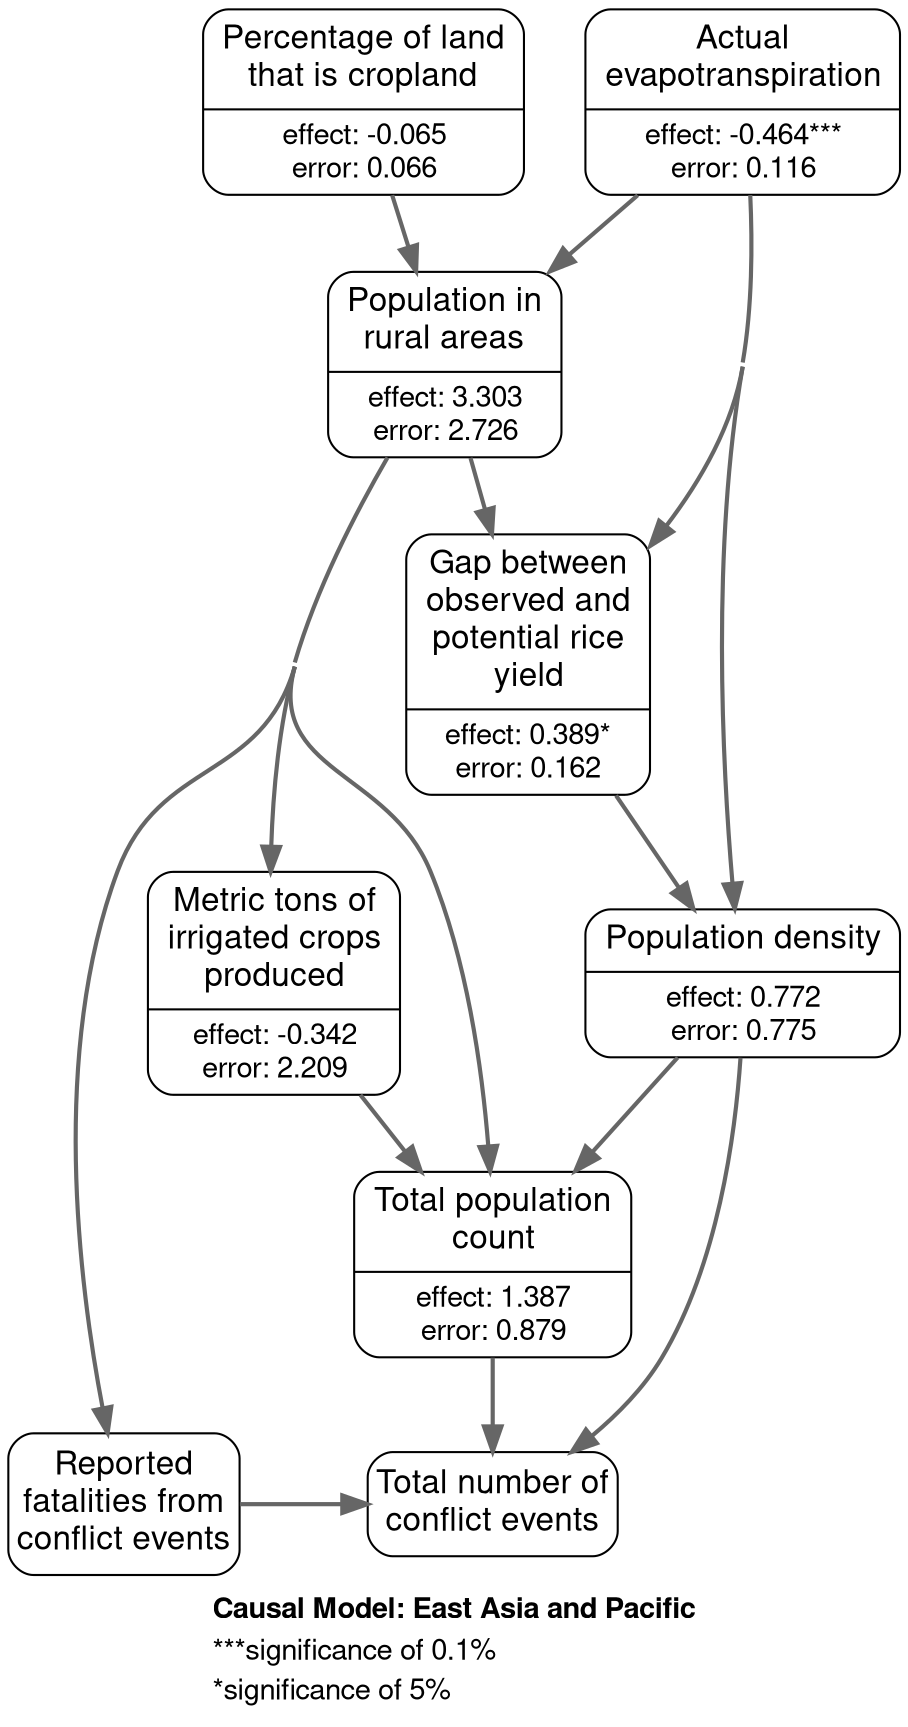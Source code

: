# generated file for region: east_asia_and_pacific by CausalModelRegionGenerator
strict digraph causalModel {
fontname="Helvetica, Arial, sans-serif";
label=<<TABLE BORDER="0" CELLBORDER="0" CELLSPACING="0"><TR><TD></TD></TR><TR><TD ALIGN="LEFT"><B>Causal Model: East Asia and Pacific</B></TD></TR><TR><TD ALIGN="LEFT">***significance of 0.1%</TD></TR><TR><TD ALIGN="LEFT">*significance of 5%</TD></TR></TABLE>>;
labelloc = b;
nodesep = 0.4;
concentrate = true;
node[shape = Mrecord, fontname = "Helvetica, Arial, sans-serif", margin = "0.10,0.06", penwidth = 1.0];
edge[arrowsize = 1.2 penwidth = 2 color="#666666"];

# nodes
spam_P_i_sum_s [label = <{<table align="center" border="0" cellspacing="1" cellpadding="1">
<tr><td><font point-size="16">Metric tons of<br/>irrigated crops<br/>produced<br/></font></td></tr>
</table>
|<table border="0" cellspacing="1" cellpadding="0.5"><tr><td><font point-size="14">effect: -0.342</font></td></tr>
<tr><td><font point-size="14">error: 2.209</font></td></tr></table>}>, class = rankB];
rurpop_s [label = <{<table align="center" border="0" cellspacing="1" cellpadding="1">
<tr><td><font point-size="16">Population in<br/>rural areas<br/></font></td></tr>
</table>
|<table border="0" cellspacing="1" cellpadding="0.5"><tr><td><font point-size="14">effect: 3.303</font></td></tr>
<tr><td><font point-size="14">error: 2.726</font></td></tr></table>}>, class = rankB];
Cropland2000_mean_percent_s [label = <{<table align="center" border="0" cellspacing="1" cellpadding="1">
<tr><td><font point-size="16">Percentage of land<br/>that is cropland<br/></font></td></tr>
</table>
|<table border="0" cellspacing="1" cellpadding="0.5"><tr><td><font point-size="14">effect: -0.065</font></td></tr>
<tr><td><font point-size="14">error: 0.066</font></td></tr></table>}>, class = rankA];
loccount_y [label = <{<table align="center" border="0" cellspacing="1" cellpadding="1">
<tr><td><font point-size="16">Total population<br/>count<br/></font></td></tr>
</table>
|<table border="0" cellspacing="1" cellpadding="0.5"><tr><td><font point-size="14">effect: 1.387</font></td></tr>
<tr><td><font point-size="14">error: 0.879</font></td></tr></table>}>, class = rankB];
locdensity_y [label = <{<table align="center" border="0" cellspacing="1" cellpadding="1">
<tr><td><font point-size="16">Population density</font></td></tr>
</table>
|<table border="0" cellspacing="1" cellpadding="0.5"><tr><td><font point-size="14">effect: 0.772</font></td></tr>
<tr><td><font point-size="14">error: 0.775</font></td></tr></table>}>, class = rankB];
yield_gap_rice_s [label = <{<table align="center" border="0" cellspacing="1" cellpadding="1">
<tr><td><font point-size="16">Gap between<br/>observed and<br/>potential rice<br/>yield<br/></font></td></tr>
</table>
|<table border="0" cellspacing="1" cellpadding="0.5"><tr><td><font point-size="14">effect: 0.389*</font></td></tr>
<tr><td><font point-size="14">error: 0.162</font></td></tr></table>}>, class = rankB];
et_actl_m_MIN_m [label = <{<table align="center" border="0" cellspacing="1" cellpadding="1">
<tr><td><font point-size="16">Actual<br/>evapotranspiration<br/></font></td></tr>
</table>
|<table border="0" cellspacing="1" cellpadding="0.5"><tr><td><font point-size="14">effect: -0.464***</font></td></tr>
<tr><td><font point-size="14">error: 0.116</font></td></tr></table>}>, class = rankA];
acl_sum_evnt_m [label = "Total number of
conflict events" class = rankC shape=box style=rounded fontsize="16pt" margin = "0.05,0.10"];
acl_sum_fatl_m [label = "Reported
fatalities from
conflict events" class = rankC shape=box style=rounded fontsize="16pt" margin = "0.05,0.10"];

#ranks
{rank=same; Cropland2000_mean_percent_s et_actl_m_MIN_m; }
{rank=same; acl_sum_evnt_m acl_sum_fatl_m; }

# links
spam_P_i_sum_s -> loccount_y ;
rurpop_s -> spam_P_i_sum_s ;
rurpop_s -> loccount_y ;
rurpop_s -> yield_gap_rice_s ;
rurpop_s -> acl_sum_fatl_m ;
Cropland2000_mean_percent_s -> rurpop_s ;
loccount_y -> acl_sum_evnt_m ;
locdensity_y -> loccount_y ;
locdensity_y -> acl_sum_evnt_m ;
yield_gap_rice_s -> locdensity_y ;
et_actl_m_MIN_m -> rurpop_s ;
et_actl_m_MIN_m -> locdensity_y ;
et_actl_m_MIN_m -> yield_gap_rice_s ;
acl_sum_fatl_m -> acl_sum_evnt_m ;

}
